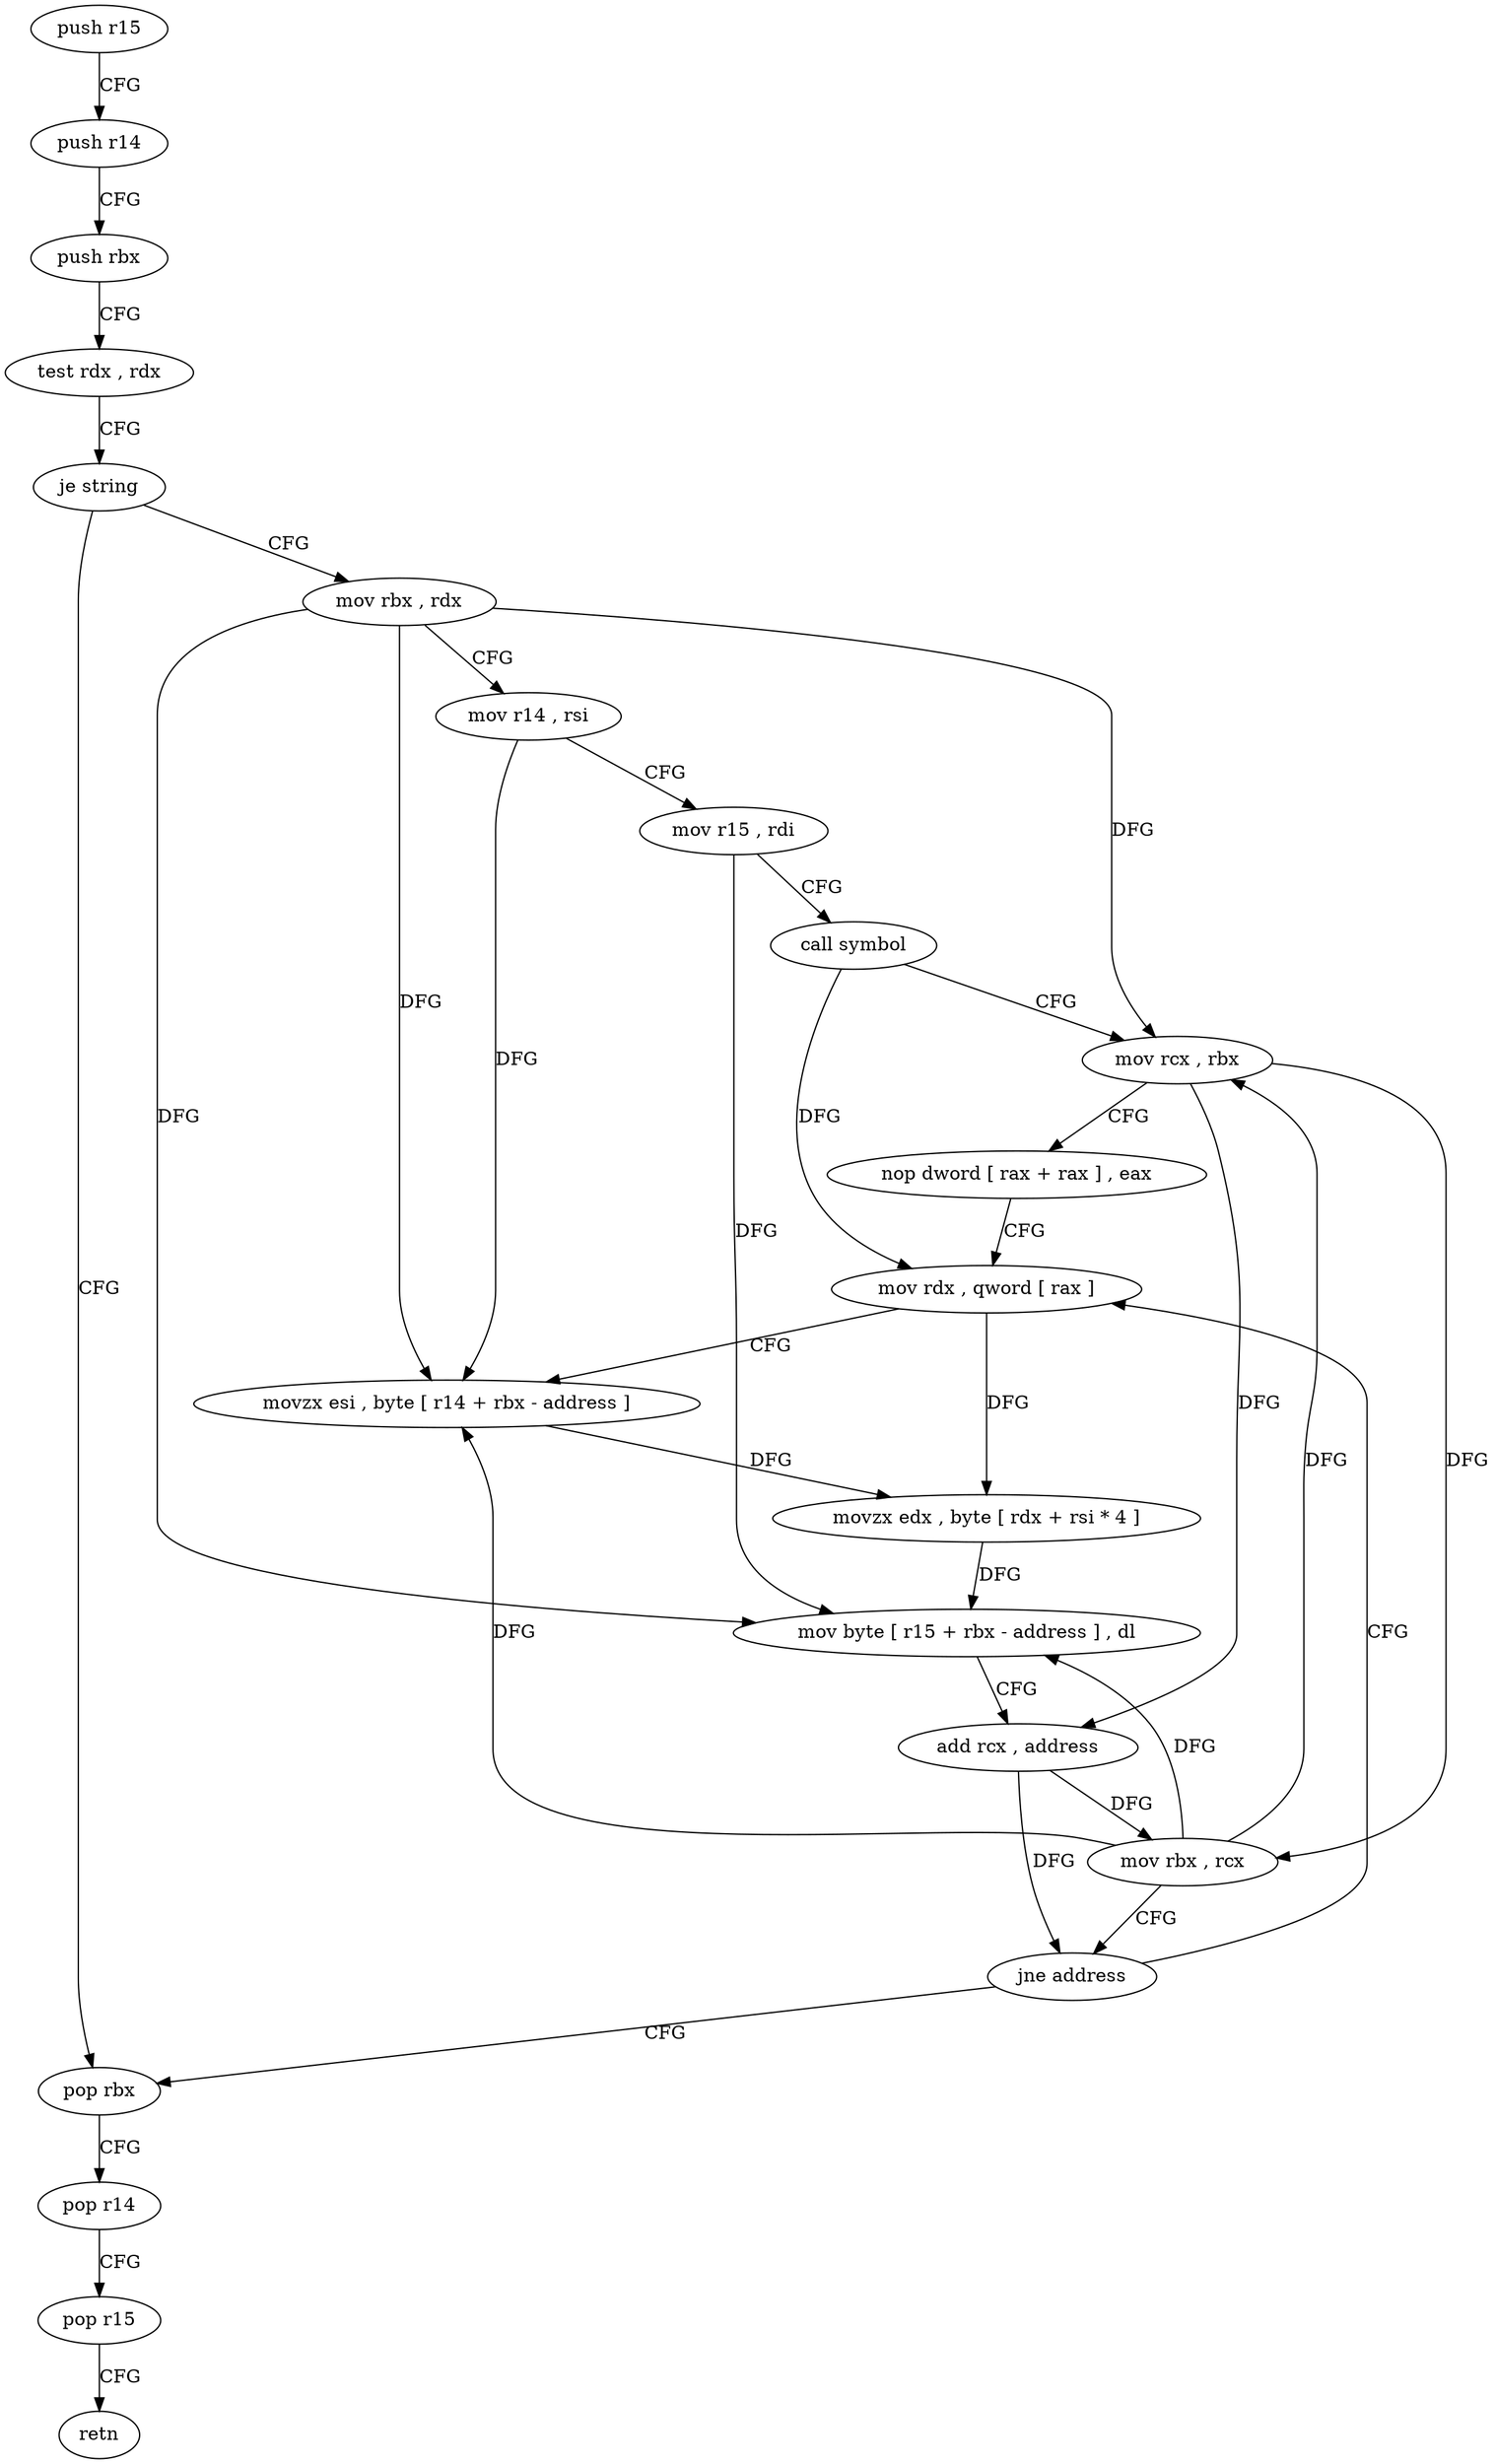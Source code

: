 digraph "func" {
"4259008" [label = "push r15" ]
"4259010" [label = "push r14" ]
"4259012" [label = "push rbx" ]
"4259013" [label = "test rdx , rdx" ]
"4259016" [label = "je string" ]
"4259067" [label = "pop rbx" ]
"4259018" [label = "mov rbx , rdx" ]
"4259068" [label = "pop r14" ]
"4259070" [label = "pop r15" ]
"4259072" [label = "retn" ]
"4259021" [label = "mov r14 , rsi" ]
"4259024" [label = "mov r15 , rdi" ]
"4259027" [label = "call symbol" ]
"4259032" [label = "mov rcx , rbx" ]
"4259035" [label = "nop dword [ rax + rax ] , eax" ]
"4259040" [label = "mov rdx , qword [ rax ]" ]
"4259043" [label = "movzx esi , byte [ r14 + rbx - address ]" ]
"4259049" [label = "movzx edx , byte [ rdx + rsi * 4 ]" ]
"4259053" [label = "mov byte [ r15 + rbx - address ] , dl" ]
"4259058" [label = "add rcx , address" ]
"4259062" [label = "mov rbx , rcx" ]
"4259065" [label = "jne address" ]
"4259008" -> "4259010" [ label = "CFG" ]
"4259010" -> "4259012" [ label = "CFG" ]
"4259012" -> "4259013" [ label = "CFG" ]
"4259013" -> "4259016" [ label = "CFG" ]
"4259016" -> "4259067" [ label = "CFG" ]
"4259016" -> "4259018" [ label = "CFG" ]
"4259067" -> "4259068" [ label = "CFG" ]
"4259018" -> "4259021" [ label = "CFG" ]
"4259018" -> "4259032" [ label = "DFG" ]
"4259018" -> "4259043" [ label = "DFG" ]
"4259018" -> "4259053" [ label = "DFG" ]
"4259068" -> "4259070" [ label = "CFG" ]
"4259070" -> "4259072" [ label = "CFG" ]
"4259021" -> "4259024" [ label = "CFG" ]
"4259021" -> "4259043" [ label = "DFG" ]
"4259024" -> "4259027" [ label = "CFG" ]
"4259024" -> "4259053" [ label = "DFG" ]
"4259027" -> "4259032" [ label = "CFG" ]
"4259027" -> "4259040" [ label = "DFG" ]
"4259032" -> "4259035" [ label = "CFG" ]
"4259032" -> "4259058" [ label = "DFG" ]
"4259032" -> "4259062" [ label = "DFG" ]
"4259035" -> "4259040" [ label = "CFG" ]
"4259040" -> "4259043" [ label = "CFG" ]
"4259040" -> "4259049" [ label = "DFG" ]
"4259043" -> "4259049" [ label = "DFG" ]
"4259049" -> "4259053" [ label = "DFG" ]
"4259053" -> "4259058" [ label = "CFG" ]
"4259058" -> "4259062" [ label = "DFG" ]
"4259058" -> "4259065" [ label = "DFG" ]
"4259062" -> "4259065" [ label = "CFG" ]
"4259062" -> "4259032" [ label = "DFG" ]
"4259062" -> "4259043" [ label = "DFG" ]
"4259062" -> "4259053" [ label = "DFG" ]
"4259065" -> "4259040" [ label = "CFG" ]
"4259065" -> "4259067" [ label = "CFG" ]
}
